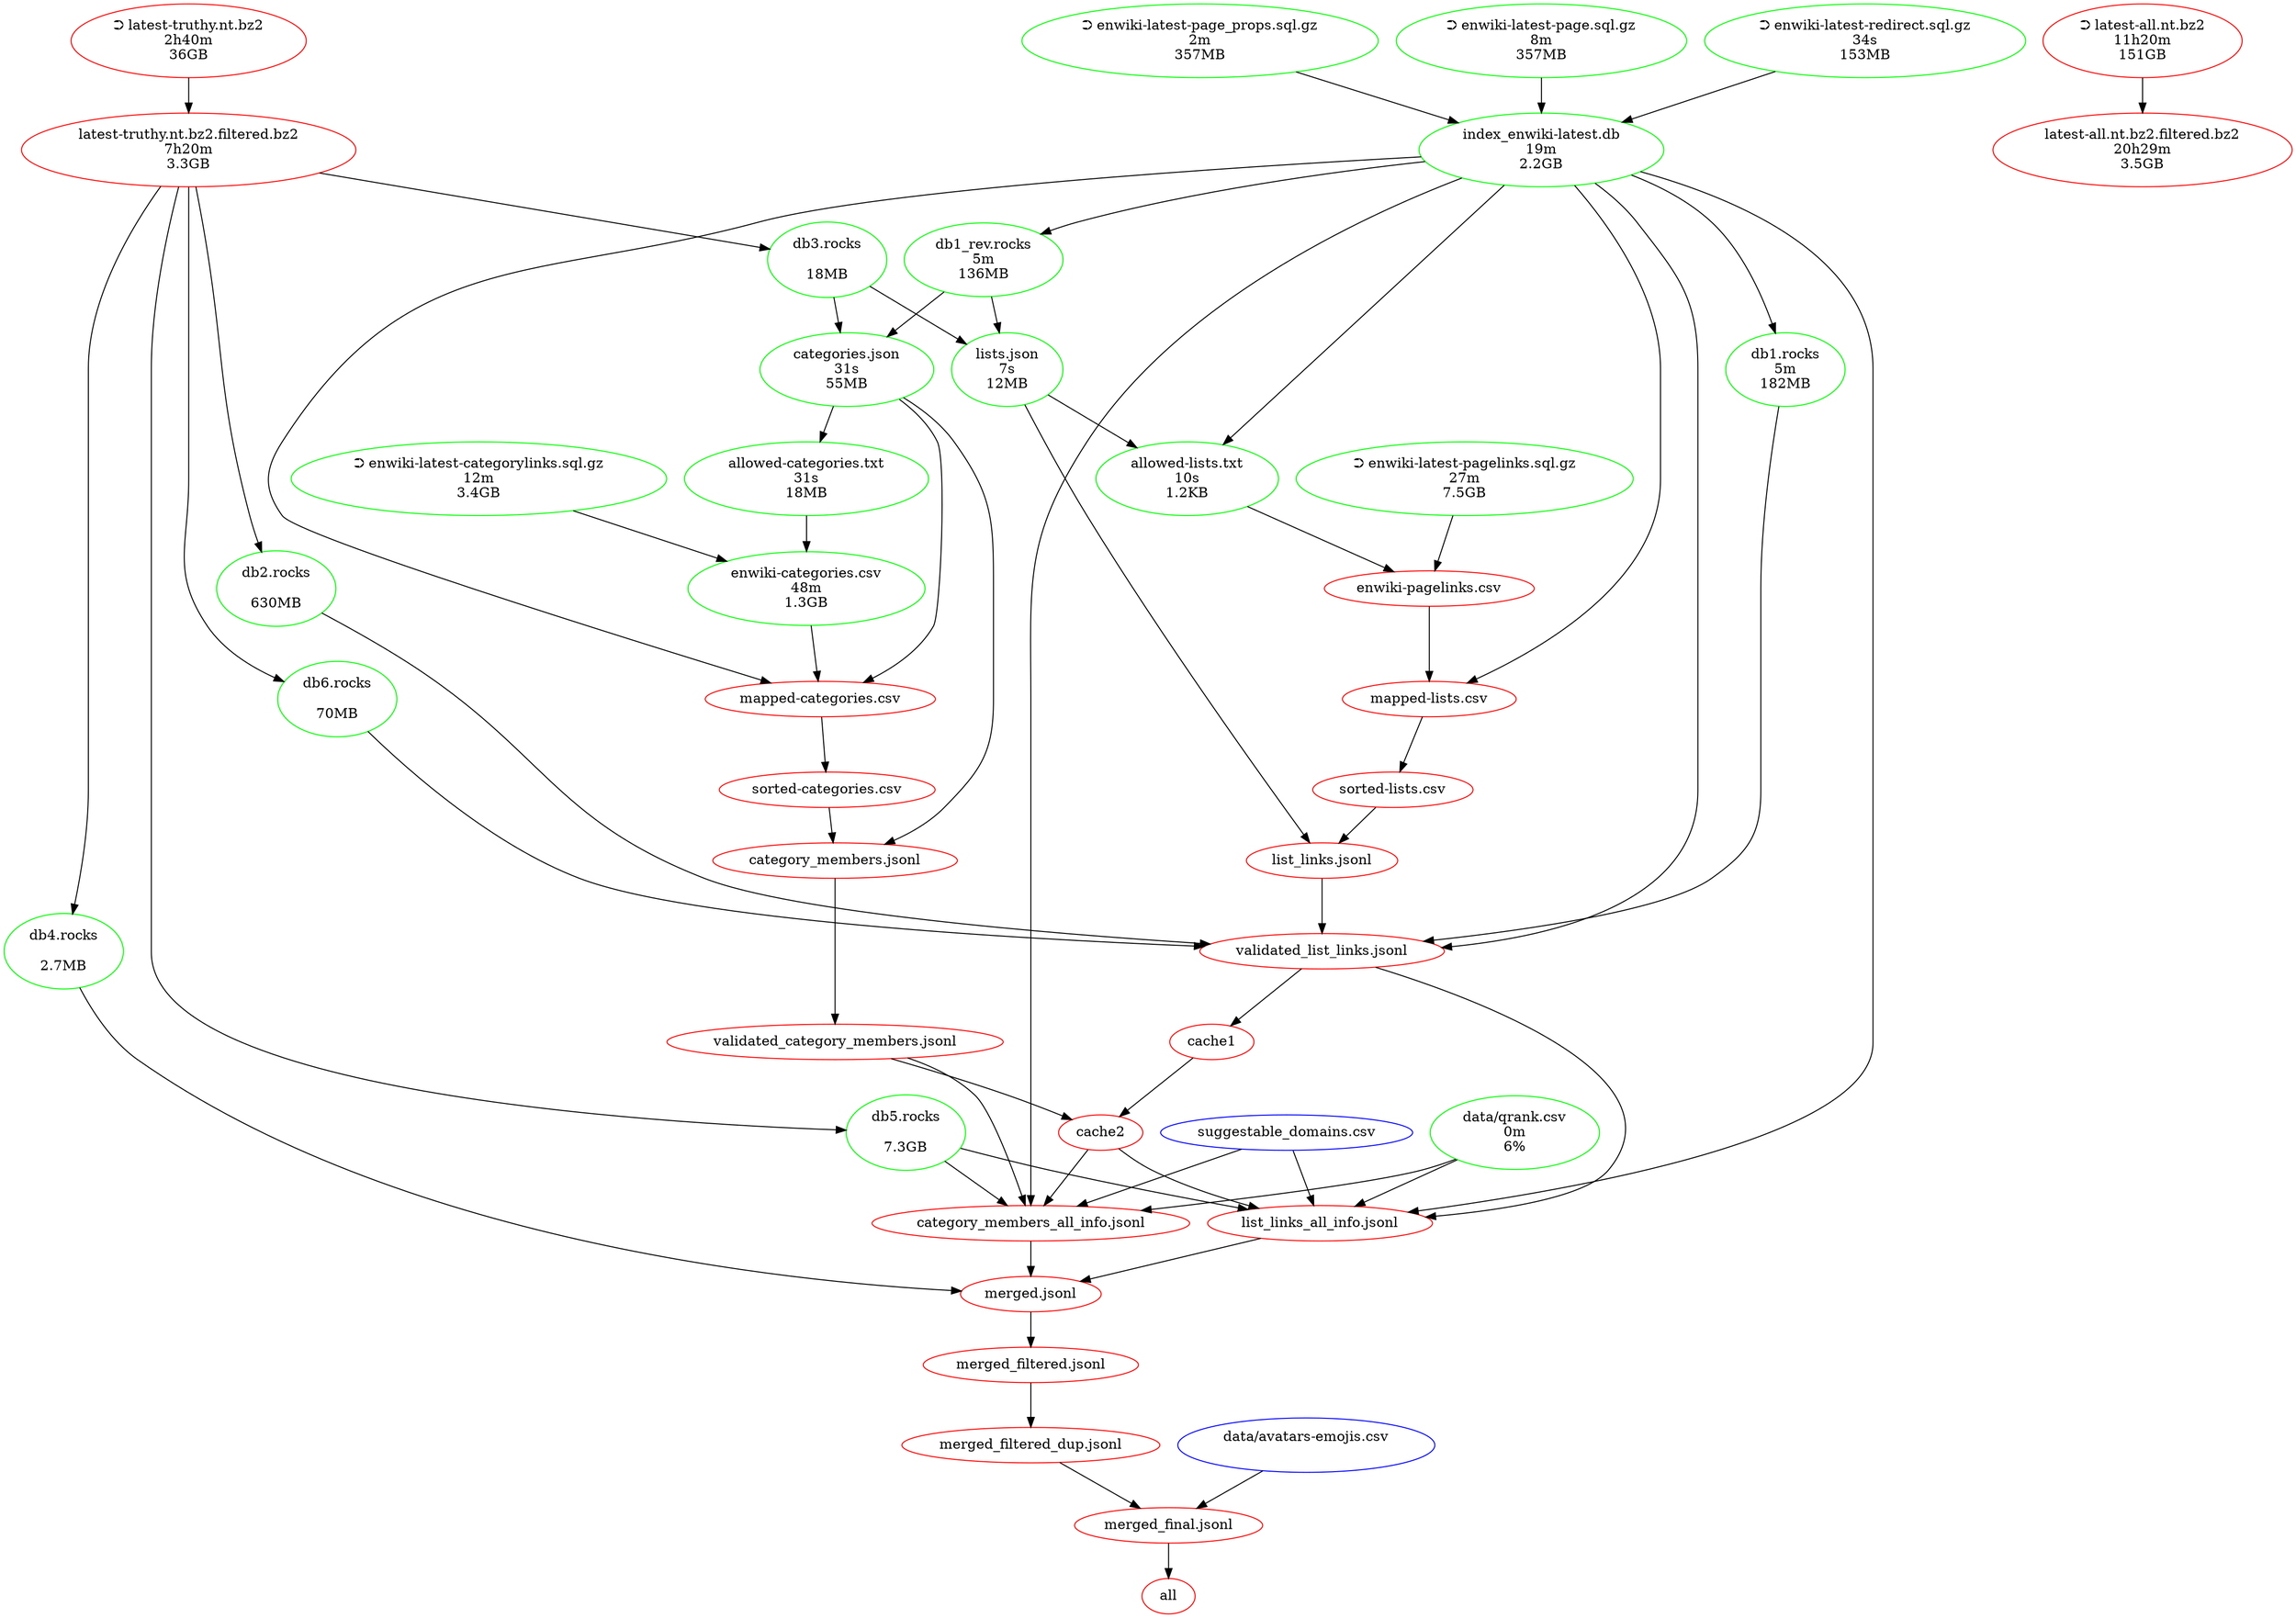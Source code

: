 digraph G {
n2[label="all", color="red"];
n31[label="cache1", color="red"];
n22[label="cache2", color="red"];
n29[label="allowed-categories.txt\n31s\n18MB", color="green"];
n14[label="allowed-lists.txt\n10s\n1.2KB", color="green"];
n30[label="categories.json\n31s\n55MB", color="green"];
n24[label="category_members.jsonl", color="red"];
n33[label="category_members_all_info.jsonl", color="red"];
n17[label="db1.rocks\n5m\n182MB", color="green"];
n16[label="db1_rev.rocks\n5m\n136MB", color="green"];
n19[label="db3.rocks\n\n18MB", color="green"];
n28[label="⮊ enwiki-latest-categorylinks.sql.gz\n12m\n3.4GB", color="green"];
n13[label="⮊ enwiki-latest-pagelinks.sql.gz\n27m\n7.5GB", color="green"];
n27[label="enwiki-categories.csv\n48m\n1.3GB", color="green"];
n21[label="⮊ enwiki-latest-redirect.sql.gz\n34s\n153MB", color="green"];
n12[label="enwiki-pagelinks.csv", color="red"];
n20[label="index_enwiki-latest.db\n19m\n2.2GB", color="green"];
n18[label="latest-all.nt.bz2.filtered.bz2\n20h29m\n3.5GB", color="red"];
n9[label="list_links.jsonl", color="red"];
n7[label="list_links_all_info.jsonl", color="red"];
n15[label="lists.json\n7s\n12MB", color="green"];
n26[label="mapped-categories.csv", color="red"];
n11[label="mapped-lists.csv", color="red"];
n6[label="merged.jsonl", color="red"];
n5[label="merged_filtered.jsonl", color="red"];
n4[label="merged_filtered_dup.jsonl", color="red"];
n3[label="merged_final.jsonl", color="red"];
n25[label="sorted-categories.csv", color="red"];
n10[label="sorted-lists.csv", color="red"];
n32[label="suggestable_domains.csv", color="blue"];
n23[label="validated_category_members.jsonl", color="red"];
n8[label="validated_list_links.jsonl", color="red"];
n34[label="⮊ latest-truthy.nt.bz2\n2h40m\n36GB", color="red"];
n35[label="latest-truthy.nt.bz2.filtered.bz2\n7h20m\n3.3GB", color="red"];
n36[label="⮊ latest-all.nt.bz2\n11h20m\n151GB", color="red"];
n37[label="⮊ enwiki-latest-page_props.sql.gz\n2m\n357MB", color="green"];
n38[label="⮊ enwiki-latest-page.sql.gz\n8m\n357MB", color="green"];
n39[label="data/qrank.csv\n0m\n6%", color="green"];
n40[label="db2.rocks\n\n630MB", color="green"];
n41[label="db4.rocks\n\n2.7MB", color="green"];
n42[label="db5.rocks\n\n7.3GB", color="green"];
n43[label="db6.rocks\n\n70MB", color="green"];
n44[label="data/avatars-emojis.csv\n\n", color="blue"];
n3 -> n2 ; 
n8 -> n31 ; 
n31 -> n22 ; 
n23 -> n22 ; 
n30 -> n29 ; 
n20 -> n14 ; 
n15 -> n14 ; 
n16 -> n30 ; 
n19 -> n30 ; 
n30 -> n24 ; 
n25 -> n24 ; 
n22 -> n33 ; 
n32 -> n33 ; 
n23 -> n33 ; 
n20 -> n17 ; 
n20 -> n16 ; 
n29 -> n27 ; 
n28 -> n27 ; 
n14 -> n12 ; 
n13 -> n12 ; 
n21 -> n20 ; 
n15 -> n9 ; 
n10 -> n9 ; 
n22 -> n7 ; 
n32 -> n7 ; 
n8 -> n7 ; 
n16 -> n15 ; 
n19 -> n15 ; 
n30 -> n26 ; 
n27 -> n26 ; 
n20 -> n26 ; 
n12 -> n11 ; 
n20 -> n11 ; 
n33 -> n6 ; 
n7 -> n6 ; 
n6 -> n5 ; 
n5 -> n4 ; 
n4 -> n3 ; 
n26 -> n25 ; 
n11 -> n10 ; 
n24 -> n23 ; 
n9 -> n8 ; 
n34 -> n35;
n36 -> n18;
n38 -> n20;
n17 -> n8 ; 
n40 -> n8 ; 
n43 -> n8 ; 
n20 -> n8 ; 
n42 -> n33 ; 
n42 -> n7 ; 
n20 -> n33 ; 
n20 -> n7 ; 
n41 -> n6 ;
n44 -> n3 ;
n39 -> n33 ;
n39 -> n7 ;
n35 -> n19 ;
n35 -> n40 ;
n35 -> n41 ;
n35 -> n42 ;
n35 -> n43 ;
n37 -> n20;
}
